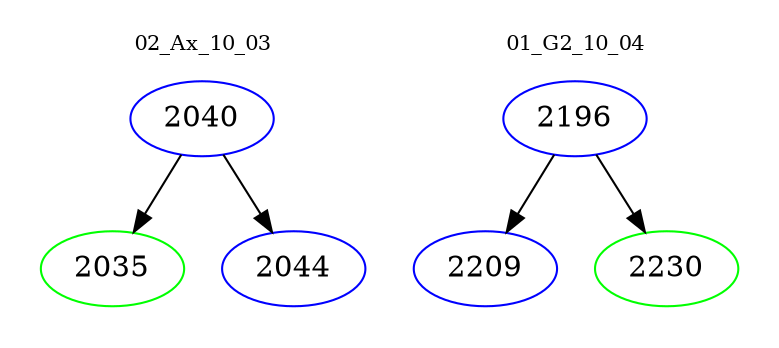 digraph{
subgraph cluster_0 {
color = white
label = "02_Ax_10_03";
fontsize=10;
T0_2040 [label="2040", color="blue"]
T0_2040 -> T0_2035 [color="black"]
T0_2035 [label="2035", color="green"]
T0_2040 -> T0_2044 [color="black"]
T0_2044 [label="2044", color="blue"]
}
subgraph cluster_1 {
color = white
label = "01_G2_10_04";
fontsize=10;
T1_2196 [label="2196", color="blue"]
T1_2196 -> T1_2209 [color="black"]
T1_2209 [label="2209", color="blue"]
T1_2196 -> T1_2230 [color="black"]
T1_2230 [label="2230", color="green"]
}
}

